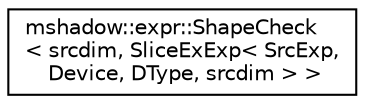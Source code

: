 digraph "Graphical Class Hierarchy"
{
 // LATEX_PDF_SIZE
  edge [fontname="Helvetica",fontsize="10",labelfontname="Helvetica",labelfontsize="10"];
  node [fontname="Helvetica",fontsize="10",shape=record];
  rankdir="LR";
  Node0 [label="mshadow::expr::ShapeCheck\l\< srcdim, SliceExExp\< SrcExp,\l Device, DType, srcdim \> \>",height=0.2,width=0.4,color="black", fillcolor="white", style="filled",URL="$structmshadow_1_1expr_1_1ShapeCheck_3_01srcdim_00_01SliceExExp_3_01SrcExp_00_01Device_00_01DType_00_01srcdim_01_4_01_4.html",tooltip=" "];
}
